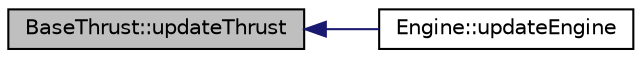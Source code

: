 digraph "BaseThrust::updateThrust"
{
  edge [fontname="Helvetica",fontsize="10",labelfontname="Helvetica",labelfontsize="10"];
  node [fontname="Helvetica",fontsize="10",shape=record];
  rankdir="LR";
  Node6 [label="BaseThrust::updateThrust",height=0.2,width=0.4,color="black", fillcolor="grey75", style="filled", fontcolor="black"];
  Node6 -> Node7 [dir="back",color="midnightblue",fontsize="10",style="solid",fontname="Helvetica"];
  Node7 [label="Engine::updateEngine",height=0.2,width=0.4,color="black", fillcolor="white", style="filled",URL="$group___engine.html#a9e16100ffd33cf8ec632257795c03865",tooltip="calculate thrust forces and moments "];
}
